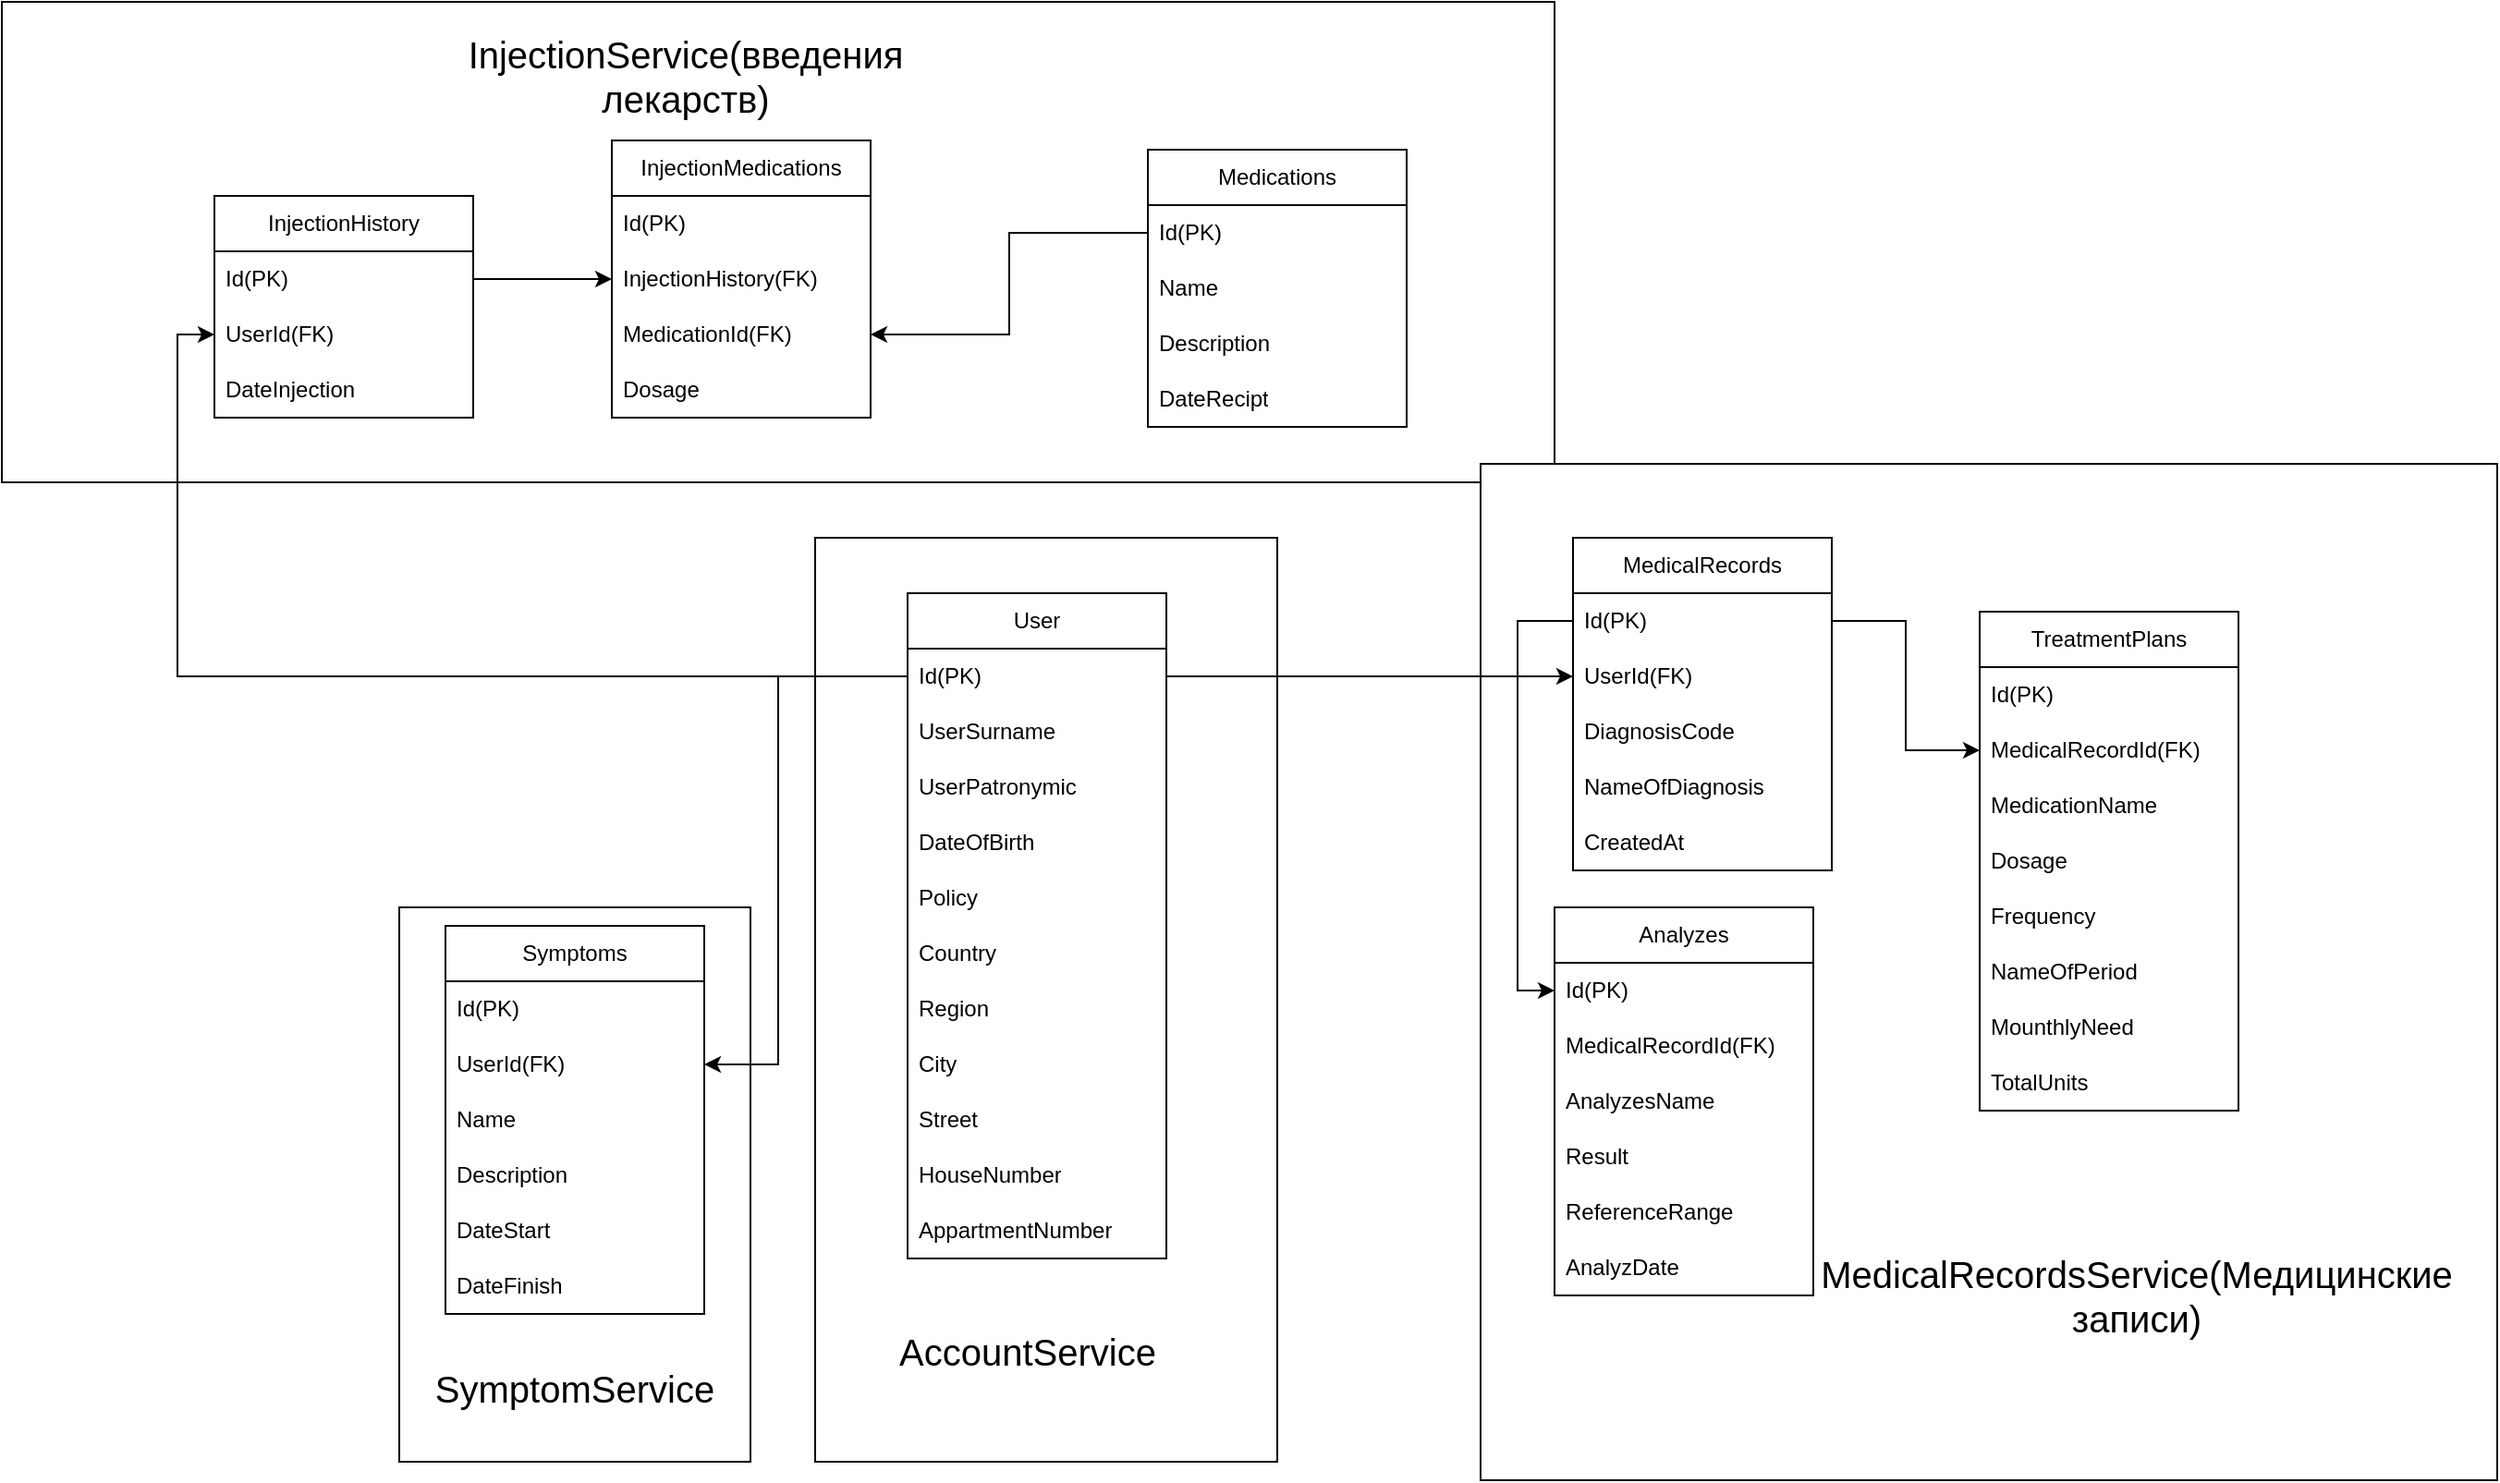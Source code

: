 <mxfile version="26.0.11">
  <diagram name="Страница — 1" id="_6PzjKcHtRGx9rnKjnfS">
    <mxGraphModel dx="2327" dy="1965" grid="1" gridSize="10" guides="1" tooltips="1" connect="1" arrows="1" fold="1" page="1" pageScale="1" pageWidth="827" pageHeight="1169" math="0" shadow="0">
      <root>
        <mxCell id="0" />
        <mxCell id="1" parent="0" />
        <mxCell id="CgWgzxOXgjbQszZzEwB1-34" value="" style="rounded=0;whiteSpace=wrap;html=1;" vertex="1" parent="1">
          <mxGeometry x="-370" y="-250" width="840" height="260" as="geometry" />
        </mxCell>
        <mxCell id="CgWgzxOXgjbQszZzEwB1-30" value="" style="rounded=0;whiteSpace=wrap;html=1;" vertex="1" parent="1">
          <mxGeometry x="-155" y="240" width="190" height="300" as="geometry" />
        </mxCell>
        <mxCell id="CgWgzxOXgjbQszZzEwB1-26" value="" style="rounded=0;whiteSpace=wrap;html=1;" vertex="1" parent="1">
          <mxGeometry x="70" y="40" width="250" height="500" as="geometry" />
        </mxCell>
        <mxCell id="CgWgzxOXgjbQszZzEwB1-23" value="" style="whiteSpace=wrap;html=1;aspect=fixed;" vertex="1" parent="1">
          <mxGeometry x="430" width="550" height="550" as="geometry" />
        </mxCell>
        <mxCell id="DqskVMBFSgyjEMw77hUs-1" value="User" style="swimlane;fontStyle=0;childLayout=stackLayout;horizontal=1;startSize=30;horizontalStack=0;resizeParent=1;resizeParentMax=0;resizeLast=0;collapsible=1;marginBottom=0;whiteSpace=wrap;html=1;" parent="1" vertex="1">
          <mxGeometry x="120" y="70" width="140" height="360" as="geometry" />
        </mxCell>
        <mxCell id="DqskVMBFSgyjEMw77hUs-2" value="Id(PK)" style="text;strokeColor=none;fillColor=none;align=left;verticalAlign=middle;spacingLeft=4;spacingRight=4;overflow=hidden;points=[[0,0.5],[1,0.5]];portConstraint=eastwest;rotatable=0;whiteSpace=wrap;html=1;" parent="DqskVMBFSgyjEMw77hUs-1" vertex="1">
          <mxGeometry y="30" width="140" height="30" as="geometry" />
        </mxCell>
        <mxCell id="DqskVMBFSgyjEMw77hUs-11" value="UserSurname" style="text;strokeColor=none;fillColor=none;align=left;verticalAlign=middle;spacingLeft=4;spacingRight=4;overflow=hidden;points=[[0,0.5],[1,0.5]];portConstraint=eastwest;rotatable=0;whiteSpace=wrap;html=1;" parent="DqskVMBFSgyjEMw77hUs-1" vertex="1">
          <mxGeometry y="60" width="140" height="30" as="geometry" />
        </mxCell>
        <mxCell id="DqskVMBFSgyjEMw77hUs-8" value="UserPatronymic" style="text;strokeColor=none;fillColor=none;align=left;verticalAlign=middle;spacingLeft=4;spacingRight=4;overflow=hidden;points=[[0,0.5],[1,0.5]];portConstraint=eastwest;rotatable=0;whiteSpace=wrap;html=1;" parent="DqskVMBFSgyjEMw77hUs-1" vertex="1">
          <mxGeometry y="90" width="140" height="30" as="geometry" />
        </mxCell>
        <mxCell id="DqskVMBFSgyjEMw77hUs-6" value="DateOfBirth" style="text;strokeColor=none;fillColor=none;align=left;verticalAlign=middle;spacingLeft=4;spacingRight=4;overflow=hidden;points=[[0,0.5],[1,0.5]];portConstraint=eastwest;rotatable=0;whiteSpace=wrap;html=1;" parent="DqskVMBFSgyjEMw77hUs-1" vertex="1">
          <mxGeometry y="120" width="140" height="30" as="geometry" />
        </mxCell>
        <mxCell id="DqskVMBFSgyjEMw77hUs-9" value="Policy" style="text;strokeColor=none;fillColor=none;align=left;verticalAlign=middle;spacingLeft=4;spacingRight=4;overflow=hidden;points=[[0,0.5],[1,0.5]];portConstraint=eastwest;rotatable=0;whiteSpace=wrap;html=1;" parent="DqskVMBFSgyjEMw77hUs-1" vertex="1">
          <mxGeometry y="150" width="140" height="30" as="geometry" />
        </mxCell>
        <mxCell id="DqskVMBFSgyjEMw77hUs-10" value="Country" style="text;strokeColor=none;fillColor=none;align=left;verticalAlign=middle;spacingLeft=4;spacingRight=4;overflow=hidden;points=[[0,0.5],[1,0.5]];portConstraint=eastwest;rotatable=0;whiteSpace=wrap;html=1;" parent="DqskVMBFSgyjEMw77hUs-1" vertex="1">
          <mxGeometry y="180" width="140" height="30" as="geometry" />
        </mxCell>
        <mxCell id="DqskVMBFSgyjEMw77hUs-7" value="Region" style="text;strokeColor=none;fillColor=none;align=left;verticalAlign=middle;spacingLeft=4;spacingRight=4;overflow=hidden;points=[[0,0.5],[1,0.5]];portConstraint=eastwest;rotatable=0;whiteSpace=wrap;html=1;" parent="DqskVMBFSgyjEMw77hUs-1" vertex="1">
          <mxGeometry y="210" width="140" height="30" as="geometry" />
        </mxCell>
        <mxCell id="DqskVMBFSgyjEMw77hUs-5" value="City" style="text;strokeColor=none;fillColor=none;align=left;verticalAlign=middle;spacingLeft=4;spacingRight=4;overflow=hidden;points=[[0,0.5],[1,0.5]];portConstraint=eastwest;rotatable=0;whiteSpace=wrap;html=1;" parent="DqskVMBFSgyjEMw77hUs-1" vertex="1">
          <mxGeometry y="240" width="140" height="30" as="geometry" />
        </mxCell>
        <mxCell id="DqskVMBFSgyjEMw77hUs-12" value="Street" style="text;strokeColor=none;fillColor=none;align=left;verticalAlign=middle;spacingLeft=4;spacingRight=4;overflow=hidden;points=[[0,0.5],[1,0.5]];portConstraint=eastwest;rotatable=0;whiteSpace=wrap;html=1;" parent="DqskVMBFSgyjEMw77hUs-1" vertex="1">
          <mxGeometry y="270" width="140" height="30" as="geometry" />
        </mxCell>
        <mxCell id="DqskVMBFSgyjEMw77hUs-16" value="HouseNumber" style="text;strokeColor=none;fillColor=none;align=left;verticalAlign=middle;spacingLeft=4;spacingRight=4;overflow=hidden;points=[[0,0.5],[1,0.5]];portConstraint=eastwest;rotatable=0;whiteSpace=wrap;html=1;" parent="DqskVMBFSgyjEMw77hUs-1" vertex="1">
          <mxGeometry y="300" width="140" height="30" as="geometry" />
        </mxCell>
        <mxCell id="DqskVMBFSgyjEMw77hUs-15" value="AppartmentNumber" style="text;strokeColor=none;fillColor=none;align=left;verticalAlign=middle;spacingLeft=4;spacingRight=4;overflow=hidden;points=[[0,0.5],[1,0.5]];portConstraint=eastwest;rotatable=0;whiteSpace=wrap;html=1;" parent="DqskVMBFSgyjEMw77hUs-1" vertex="1">
          <mxGeometry y="330" width="140" height="30" as="geometry" />
        </mxCell>
        <mxCell id="DqskVMBFSgyjEMw77hUs-19" value="MedicalRecords" style="swimlane;fontStyle=0;childLayout=stackLayout;horizontal=1;startSize=30;horizontalStack=0;resizeParent=1;resizeParentMax=0;resizeLast=0;collapsible=1;marginBottom=0;whiteSpace=wrap;html=1;" parent="1" vertex="1">
          <mxGeometry x="480" y="40" width="140" height="180" as="geometry" />
        </mxCell>
        <mxCell id="DqskVMBFSgyjEMw77hUs-20" value="Id(PK)" style="text;strokeColor=none;fillColor=none;align=left;verticalAlign=middle;spacingLeft=4;spacingRight=4;overflow=hidden;points=[[0,0.5],[1,0.5]];portConstraint=eastwest;rotatable=0;whiteSpace=wrap;html=1;" parent="DqskVMBFSgyjEMw77hUs-19" vertex="1">
          <mxGeometry y="30" width="140" height="30" as="geometry" />
        </mxCell>
        <mxCell id="DqskVMBFSgyjEMw77hUs-21" value="UserId(FK)" style="text;strokeColor=none;fillColor=none;align=left;verticalAlign=middle;spacingLeft=4;spacingRight=4;overflow=hidden;points=[[0,0.5],[1,0.5]];portConstraint=eastwest;rotatable=0;whiteSpace=wrap;html=1;" parent="DqskVMBFSgyjEMw77hUs-19" vertex="1">
          <mxGeometry y="60" width="140" height="30" as="geometry" />
        </mxCell>
        <mxCell id="DqskVMBFSgyjEMw77hUs-17" value="DiagnosisCode" style="text;strokeColor=none;fillColor=none;align=left;verticalAlign=middle;spacingLeft=4;spacingRight=4;overflow=hidden;points=[[0,0.5],[1,0.5]];portConstraint=eastwest;rotatable=0;whiteSpace=wrap;html=1;" parent="DqskVMBFSgyjEMw77hUs-19" vertex="1">
          <mxGeometry y="90" width="140" height="30" as="geometry" />
        </mxCell>
        <mxCell id="DqskVMBFSgyjEMw77hUs-13" value="NameOfDiagnosis" style="text;strokeColor=none;fillColor=none;align=left;verticalAlign=middle;spacingLeft=4;spacingRight=4;overflow=hidden;points=[[0,0.5],[1,0.5]];portConstraint=eastwest;rotatable=0;whiteSpace=wrap;html=1;" parent="DqskVMBFSgyjEMw77hUs-19" vertex="1">
          <mxGeometry y="120" width="140" height="30" as="geometry" />
        </mxCell>
        <mxCell id="DqskVMBFSgyjEMw77hUs-29" value="CreatedAt" style="text;strokeColor=none;fillColor=none;align=left;verticalAlign=middle;spacingLeft=4;spacingRight=4;overflow=hidden;points=[[0,0.5],[1,0.5]];portConstraint=eastwest;rotatable=0;whiteSpace=wrap;html=1;" parent="DqskVMBFSgyjEMw77hUs-19" vertex="1">
          <mxGeometry y="150" width="140" height="30" as="geometry" />
        </mxCell>
        <mxCell id="DqskVMBFSgyjEMw77hUs-31" style="edgeStyle=orthogonalEdgeStyle;rounded=0;orthogonalLoop=1;jettySize=auto;html=1;entryX=0;entryY=0.5;entryDx=0;entryDy=0;" parent="1" source="DqskVMBFSgyjEMw77hUs-2" target="DqskVMBFSgyjEMw77hUs-21" edge="1">
          <mxGeometry relative="1" as="geometry" />
        </mxCell>
        <mxCell id="DqskVMBFSgyjEMw77hUs-32" value="TreatmentPlans" style="swimlane;fontStyle=0;childLayout=stackLayout;horizontal=1;startSize=30;horizontalStack=0;resizeParent=1;resizeParentMax=0;resizeLast=0;collapsible=1;marginBottom=0;whiteSpace=wrap;html=1;" parent="1" vertex="1">
          <mxGeometry x="700" y="80" width="140" height="270" as="geometry" />
        </mxCell>
        <mxCell id="DqskVMBFSgyjEMw77hUs-33" value="Id(PK)" style="text;strokeColor=none;fillColor=none;align=left;verticalAlign=middle;spacingLeft=4;spacingRight=4;overflow=hidden;points=[[0,0.5],[1,0.5]];portConstraint=eastwest;rotatable=0;whiteSpace=wrap;html=1;" parent="DqskVMBFSgyjEMw77hUs-32" vertex="1">
          <mxGeometry y="30" width="140" height="30" as="geometry" />
        </mxCell>
        <mxCell id="DqskVMBFSgyjEMw77hUs-34" value="MedicalRecordId(FK)" style="text;strokeColor=none;fillColor=none;align=left;verticalAlign=middle;spacingLeft=4;spacingRight=4;overflow=hidden;points=[[0,0.5],[1,0.5]];portConstraint=eastwest;rotatable=0;whiteSpace=wrap;html=1;" parent="DqskVMBFSgyjEMw77hUs-32" vertex="1">
          <mxGeometry y="60" width="140" height="30" as="geometry" />
        </mxCell>
        <mxCell id="DqskVMBFSgyjEMw77hUs-35" value="MedicationName" style="text;strokeColor=none;fillColor=none;align=left;verticalAlign=middle;spacingLeft=4;spacingRight=4;overflow=hidden;points=[[0,0.5],[1,0.5]];portConstraint=eastwest;rotatable=0;whiteSpace=wrap;html=1;" parent="DqskVMBFSgyjEMw77hUs-32" vertex="1">
          <mxGeometry y="90" width="140" height="30" as="geometry" />
        </mxCell>
        <mxCell id="DqskVMBFSgyjEMw77hUs-36" value="Dosage" style="text;strokeColor=none;fillColor=none;align=left;verticalAlign=middle;spacingLeft=4;spacingRight=4;overflow=hidden;points=[[0,0.5],[1,0.5]];portConstraint=eastwest;rotatable=0;whiteSpace=wrap;html=1;" parent="DqskVMBFSgyjEMw77hUs-32" vertex="1">
          <mxGeometry y="120" width="140" height="30" as="geometry" />
        </mxCell>
        <mxCell id="DqskVMBFSgyjEMw77hUs-37" value="Frequency" style="text;strokeColor=none;fillColor=none;align=left;verticalAlign=middle;spacingLeft=4;spacingRight=4;overflow=hidden;points=[[0,0.5],[1,0.5]];portConstraint=eastwest;rotatable=0;whiteSpace=wrap;html=1;" parent="DqskVMBFSgyjEMw77hUs-32" vertex="1">
          <mxGeometry y="150" width="140" height="30" as="geometry" />
        </mxCell>
        <mxCell id="DqskVMBFSgyjEMw77hUs-38" value="NameOfPeriod" style="text;strokeColor=none;fillColor=none;align=left;verticalAlign=middle;spacingLeft=4;spacingRight=4;overflow=hidden;points=[[0,0.5],[1,0.5]];portConstraint=eastwest;rotatable=0;whiteSpace=wrap;html=1;" parent="DqskVMBFSgyjEMw77hUs-32" vertex="1">
          <mxGeometry y="180" width="140" height="30" as="geometry" />
        </mxCell>
        <mxCell id="DqskVMBFSgyjEMw77hUs-39" value="MounthlyNeed" style="text;strokeColor=none;fillColor=none;align=left;verticalAlign=middle;spacingLeft=4;spacingRight=4;overflow=hidden;points=[[0,0.5],[1,0.5]];portConstraint=eastwest;rotatable=0;whiteSpace=wrap;html=1;" parent="DqskVMBFSgyjEMw77hUs-32" vertex="1">
          <mxGeometry y="210" width="140" height="30" as="geometry" />
        </mxCell>
        <mxCell id="DqskVMBFSgyjEMw77hUs-40" value="TotalUnits" style="text;strokeColor=none;fillColor=none;align=left;verticalAlign=middle;spacingLeft=4;spacingRight=4;overflow=hidden;points=[[0,0.5],[1,0.5]];portConstraint=eastwest;rotatable=0;whiteSpace=wrap;html=1;" parent="DqskVMBFSgyjEMw77hUs-32" vertex="1">
          <mxGeometry y="240" width="140" height="30" as="geometry" />
        </mxCell>
        <mxCell id="DqskVMBFSgyjEMw77hUs-41" style="edgeStyle=orthogonalEdgeStyle;rounded=0;orthogonalLoop=1;jettySize=auto;html=1;entryX=0;entryY=0.5;entryDx=0;entryDy=0;" parent="1" source="DqskVMBFSgyjEMw77hUs-20" target="DqskVMBFSgyjEMw77hUs-34" edge="1">
          <mxGeometry relative="1" as="geometry" />
        </mxCell>
        <mxCell id="DqskVMBFSgyjEMw77hUs-42" value="Analyzes" style="swimlane;fontStyle=0;childLayout=stackLayout;horizontal=1;startSize=30;horizontalStack=0;resizeParent=1;resizeParentMax=0;resizeLast=0;collapsible=1;marginBottom=0;whiteSpace=wrap;html=1;" parent="1" vertex="1">
          <mxGeometry x="470" y="240" width="140" height="210" as="geometry" />
        </mxCell>
        <mxCell id="DqskVMBFSgyjEMw77hUs-43" value="Id(PK)" style="text;strokeColor=none;fillColor=none;align=left;verticalAlign=middle;spacingLeft=4;spacingRight=4;overflow=hidden;points=[[0,0.5],[1,0.5]];portConstraint=eastwest;rotatable=0;whiteSpace=wrap;html=1;" parent="DqskVMBFSgyjEMw77hUs-42" vertex="1">
          <mxGeometry y="30" width="140" height="30" as="geometry" />
        </mxCell>
        <mxCell id="DqskVMBFSgyjEMw77hUs-44" value="MedicalRecordId(FK)" style="text;strokeColor=none;fillColor=none;align=left;verticalAlign=middle;spacingLeft=4;spacingRight=4;overflow=hidden;points=[[0,0.5],[1,0.5]];portConstraint=eastwest;rotatable=0;whiteSpace=wrap;html=1;" parent="DqskVMBFSgyjEMw77hUs-42" vertex="1">
          <mxGeometry y="60" width="140" height="30" as="geometry" />
        </mxCell>
        <mxCell id="DqskVMBFSgyjEMw77hUs-45" value="AnalyzesName" style="text;strokeColor=none;fillColor=none;align=left;verticalAlign=middle;spacingLeft=4;spacingRight=4;overflow=hidden;points=[[0,0.5],[1,0.5]];portConstraint=eastwest;rotatable=0;whiteSpace=wrap;html=1;" parent="DqskVMBFSgyjEMw77hUs-42" vertex="1">
          <mxGeometry y="90" width="140" height="30" as="geometry" />
        </mxCell>
        <mxCell id="DqskVMBFSgyjEMw77hUs-46" value="Result" style="text;strokeColor=none;fillColor=none;align=left;verticalAlign=middle;spacingLeft=4;spacingRight=4;overflow=hidden;points=[[0,0.5],[1,0.5]];portConstraint=eastwest;rotatable=0;whiteSpace=wrap;html=1;" parent="DqskVMBFSgyjEMw77hUs-42" vertex="1">
          <mxGeometry y="120" width="140" height="30" as="geometry" />
        </mxCell>
        <mxCell id="DqskVMBFSgyjEMw77hUs-48" value="ReferenceRange" style="text;strokeColor=none;fillColor=none;align=left;verticalAlign=middle;spacingLeft=4;spacingRight=4;overflow=hidden;points=[[0,0.5],[1,0.5]];portConstraint=eastwest;rotatable=0;whiteSpace=wrap;html=1;" parent="DqskVMBFSgyjEMw77hUs-42" vertex="1">
          <mxGeometry y="150" width="140" height="30" as="geometry" />
        </mxCell>
        <mxCell id="DqskVMBFSgyjEMw77hUs-49" value="AnalyzDate" style="text;strokeColor=none;fillColor=none;align=left;verticalAlign=middle;spacingLeft=4;spacingRight=4;overflow=hidden;points=[[0,0.5],[1,0.5]];portConstraint=eastwest;rotatable=0;whiteSpace=wrap;html=1;" parent="DqskVMBFSgyjEMw77hUs-42" vertex="1">
          <mxGeometry y="180" width="140" height="30" as="geometry" />
        </mxCell>
        <mxCell id="DqskVMBFSgyjEMw77hUs-50" style="edgeStyle=orthogonalEdgeStyle;rounded=0;orthogonalLoop=1;jettySize=auto;html=1;entryX=0;entryY=0.5;entryDx=0;entryDy=0;" parent="1" source="DqskVMBFSgyjEMw77hUs-20" target="DqskVMBFSgyjEMw77hUs-43" edge="1">
          <mxGeometry relative="1" as="geometry" />
        </mxCell>
        <mxCell id="DqskVMBFSgyjEMw77hUs-51" value="InjectionHistory" style="swimlane;fontStyle=0;childLayout=stackLayout;horizontal=1;startSize=30;horizontalStack=0;resizeParent=1;resizeParentMax=0;resizeLast=0;collapsible=1;marginBottom=0;whiteSpace=wrap;html=1;" parent="1" vertex="1">
          <mxGeometry x="-255" y="-145" width="140" height="120" as="geometry" />
        </mxCell>
        <mxCell id="DqskVMBFSgyjEMw77hUs-52" value="Id(PK)" style="text;strokeColor=none;fillColor=none;align=left;verticalAlign=middle;spacingLeft=4;spacingRight=4;overflow=hidden;points=[[0,0.5],[1,0.5]];portConstraint=eastwest;rotatable=0;whiteSpace=wrap;html=1;" parent="DqskVMBFSgyjEMw77hUs-51" vertex="1">
          <mxGeometry y="30" width="140" height="30" as="geometry" />
        </mxCell>
        <mxCell id="DqskVMBFSgyjEMw77hUs-53" value="UserId(FK)" style="text;strokeColor=none;fillColor=none;align=left;verticalAlign=middle;spacingLeft=4;spacingRight=4;overflow=hidden;points=[[0,0.5],[1,0.5]];portConstraint=eastwest;rotatable=0;whiteSpace=wrap;html=1;" parent="DqskVMBFSgyjEMw77hUs-51" vertex="1">
          <mxGeometry y="60" width="140" height="30" as="geometry" />
        </mxCell>
        <mxCell id="DqskVMBFSgyjEMw77hUs-56" value="DateInjection" style="text;strokeColor=none;fillColor=none;align=left;verticalAlign=middle;spacingLeft=4;spacingRight=4;overflow=hidden;points=[[0,0.5],[1,0.5]];portConstraint=eastwest;rotatable=0;whiteSpace=wrap;html=1;" parent="DqskVMBFSgyjEMw77hUs-51" vertex="1">
          <mxGeometry y="90" width="140" height="30" as="geometry" />
        </mxCell>
        <mxCell id="DqskVMBFSgyjEMw77hUs-58" style="edgeStyle=orthogonalEdgeStyle;rounded=0;orthogonalLoop=1;jettySize=auto;html=1;entryX=0;entryY=0.5;entryDx=0;entryDy=0;" parent="1" source="DqskVMBFSgyjEMw77hUs-2" target="DqskVMBFSgyjEMw77hUs-53" edge="1">
          <mxGeometry relative="1" as="geometry" />
        </mxCell>
        <mxCell id="CgWgzxOXgjbQszZzEwB1-1" value="Symptoms" style="swimlane;fontStyle=0;childLayout=stackLayout;horizontal=1;startSize=30;horizontalStack=0;resizeParent=1;resizeParentMax=0;resizeLast=0;collapsible=1;marginBottom=0;whiteSpace=wrap;html=1;" vertex="1" parent="1">
          <mxGeometry x="-130" y="250" width="140" height="210" as="geometry" />
        </mxCell>
        <mxCell id="CgWgzxOXgjbQszZzEwB1-2" value="Id(PK)" style="text;strokeColor=none;fillColor=none;align=left;verticalAlign=middle;spacingLeft=4;spacingRight=4;overflow=hidden;points=[[0,0.5],[1,0.5]];portConstraint=eastwest;rotatable=0;whiteSpace=wrap;html=1;" vertex="1" parent="CgWgzxOXgjbQszZzEwB1-1">
          <mxGeometry y="30" width="140" height="30" as="geometry" />
        </mxCell>
        <mxCell id="CgWgzxOXgjbQszZzEwB1-8" value="UserId(FK)" style="text;strokeColor=none;fillColor=none;align=left;verticalAlign=middle;spacingLeft=4;spacingRight=4;overflow=hidden;points=[[0,0.5],[1,0.5]];portConstraint=eastwest;rotatable=0;whiteSpace=wrap;html=1;" vertex="1" parent="CgWgzxOXgjbQszZzEwB1-1">
          <mxGeometry y="60" width="140" height="30" as="geometry" />
        </mxCell>
        <mxCell id="CgWgzxOXgjbQszZzEwB1-3" value="Name" style="text;strokeColor=none;fillColor=none;align=left;verticalAlign=middle;spacingLeft=4;spacingRight=4;overflow=hidden;points=[[0,0.5],[1,0.5]];portConstraint=eastwest;rotatable=0;whiteSpace=wrap;html=1;" vertex="1" parent="CgWgzxOXgjbQszZzEwB1-1">
          <mxGeometry y="90" width="140" height="30" as="geometry" />
        </mxCell>
        <mxCell id="CgWgzxOXgjbQszZzEwB1-4" value="Description" style="text;strokeColor=none;fillColor=none;align=left;verticalAlign=middle;spacingLeft=4;spacingRight=4;overflow=hidden;points=[[0,0.5],[1,0.5]];portConstraint=eastwest;rotatable=0;whiteSpace=wrap;html=1;" vertex="1" parent="CgWgzxOXgjbQszZzEwB1-1">
          <mxGeometry y="120" width="140" height="30" as="geometry" />
        </mxCell>
        <mxCell id="CgWgzxOXgjbQszZzEwB1-5" value="DateStart" style="text;strokeColor=none;fillColor=none;align=left;verticalAlign=middle;spacingLeft=4;spacingRight=4;overflow=hidden;points=[[0,0.5],[1,0.5]];portConstraint=eastwest;rotatable=0;whiteSpace=wrap;html=1;" vertex="1" parent="CgWgzxOXgjbQszZzEwB1-1">
          <mxGeometry y="150" width="140" height="30" as="geometry" />
        </mxCell>
        <mxCell id="CgWgzxOXgjbQszZzEwB1-6" value="DateFinish" style="text;strokeColor=none;fillColor=none;align=left;verticalAlign=middle;spacingLeft=4;spacingRight=4;overflow=hidden;points=[[0,0.5],[1,0.5]];portConstraint=eastwest;rotatable=0;whiteSpace=wrap;html=1;" vertex="1" parent="CgWgzxOXgjbQszZzEwB1-1">
          <mxGeometry y="180" width="140" height="30" as="geometry" />
        </mxCell>
        <mxCell id="CgWgzxOXgjbQszZzEwB1-7" style="edgeStyle=orthogonalEdgeStyle;rounded=0;orthogonalLoop=1;jettySize=auto;html=1;entryX=1;entryY=0.5;entryDx=0;entryDy=0;" edge="1" parent="1" source="DqskVMBFSgyjEMw77hUs-2" target="CgWgzxOXgjbQszZzEwB1-8">
          <mxGeometry relative="1" as="geometry">
            <mxPoint x="50" y="400" as="targetPoint" />
            <Array as="points">
              <mxPoint x="50" y="115" />
              <mxPoint x="50" y="325" />
            </Array>
          </mxGeometry>
        </mxCell>
        <mxCell id="CgWgzxOXgjbQszZzEwB1-9" value="Medications" style="swimlane;fontStyle=0;childLayout=stackLayout;horizontal=1;startSize=30;horizontalStack=0;resizeParent=1;resizeParentMax=0;resizeLast=0;collapsible=1;marginBottom=0;whiteSpace=wrap;html=1;" vertex="1" parent="1">
          <mxGeometry x="250" y="-170" width="140" height="150" as="geometry" />
        </mxCell>
        <mxCell id="CgWgzxOXgjbQszZzEwB1-10" value="Id(PK)" style="text;strokeColor=none;fillColor=none;align=left;verticalAlign=middle;spacingLeft=4;spacingRight=4;overflow=hidden;points=[[0,0.5],[1,0.5]];portConstraint=eastwest;rotatable=0;whiteSpace=wrap;html=1;" vertex="1" parent="CgWgzxOXgjbQszZzEwB1-9">
          <mxGeometry y="30" width="140" height="30" as="geometry" />
        </mxCell>
        <mxCell id="CgWgzxOXgjbQszZzEwB1-11" value="Name" style="text;strokeColor=none;fillColor=none;align=left;verticalAlign=middle;spacingLeft=4;spacingRight=4;overflow=hidden;points=[[0,0.5],[1,0.5]];portConstraint=eastwest;rotatable=0;whiteSpace=wrap;html=1;" vertex="1" parent="CgWgzxOXgjbQszZzEwB1-9">
          <mxGeometry y="60" width="140" height="30" as="geometry" />
        </mxCell>
        <mxCell id="CgWgzxOXgjbQszZzEwB1-12" value="Description" style="text;strokeColor=none;fillColor=none;align=left;verticalAlign=middle;spacingLeft=4;spacingRight=4;overflow=hidden;points=[[0,0.5],[1,0.5]];portConstraint=eastwest;rotatable=0;whiteSpace=wrap;html=1;" vertex="1" parent="CgWgzxOXgjbQszZzEwB1-9">
          <mxGeometry y="90" width="140" height="30" as="geometry" />
        </mxCell>
        <mxCell id="CgWgzxOXgjbQszZzEwB1-13" value="DateRecipt" style="text;strokeColor=none;fillColor=none;align=left;verticalAlign=middle;spacingLeft=4;spacingRight=4;overflow=hidden;points=[[0,0.5],[1,0.5]];portConstraint=eastwest;rotatable=0;whiteSpace=wrap;html=1;" vertex="1" parent="CgWgzxOXgjbQszZzEwB1-9">
          <mxGeometry y="120" width="140" height="30" as="geometry" />
        </mxCell>
        <mxCell id="CgWgzxOXgjbQszZzEwB1-17" value="InjectionMedications" style="swimlane;fontStyle=0;childLayout=stackLayout;horizontal=1;startSize=30;horizontalStack=0;resizeParent=1;resizeParentMax=0;resizeLast=0;collapsible=1;marginBottom=0;whiteSpace=wrap;html=1;" vertex="1" parent="1">
          <mxGeometry x="-40" y="-175" width="140" height="150" as="geometry" />
        </mxCell>
        <mxCell id="CgWgzxOXgjbQszZzEwB1-18" value="Id(PK)" style="text;strokeColor=none;fillColor=none;align=left;verticalAlign=middle;spacingLeft=4;spacingRight=4;overflow=hidden;points=[[0,0.5],[1,0.5]];portConstraint=eastwest;rotatable=0;whiteSpace=wrap;html=1;" vertex="1" parent="CgWgzxOXgjbQszZzEwB1-17">
          <mxGeometry y="30" width="140" height="30" as="geometry" />
        </mxCell>
        <mxCell id="CgWgzxOXgjbQszZzEwB1-19" value="InjectionHistory(FK)" style="text;strokeColor=none;fillColor=none;align=left;verticalAlign=middle;spacingLeft=4;spacingRight=4;overflow=hidden;points=[[0,0.5],[1,0.5]];portConstraint=eastwest;rotatable=0;whiteSpace=wrap;html=1;" vertex="1" parent="CgWgzxOXgjbQszZzEwB1-17">
          <mxGeometry y="60" width="140" height="30" as="geometry" />
        </mxCell>
        <mxCell id="CgWgzxOXgjbQszZzEwB1-20" value="MedicationId(FK)" style="text;strokeColor=none;fillColor=none;align=left;verticalAlign=middle;spacingLeft=4;spacingRight=4;overflow=hidden;points=[[0,0.5],[1,0.5]];portConstraint=eastwest;rotatable=0;whiteSpace=wrap;html=1;" vertex="1" parent="CgWgzxOXgjbQszZzEwB1-17">
          <mxGeometry y="90" width="140" height="30" as="geometry" />
        </mxCell>
        <mxCell id="DqskVMBFSgyjEMw77hUs-55" value="Dosage" style="text;strokeColor=none;fillColor=none;align=left;verticalAlign=middle;spacingLeft=4;spacingRight=4;overflow=hidden;points=[[0,0.5],[1,0.5]];portConstraint=eastwest;rotatable=0;whiteSpace=wrap;html=1;" parent="CgWgzxOXgjbQszZzEwB1-17" vertex="1">
          <mxGeometry y="120" width="140" height="30" as="geometry" />
        </mxCell>
        <mxCell id="CgWgzxOXgjbQszZzEwB1-21" style="edgeStyle=orthogonalEdgeStyle;rounded=0;orthogonalLoop=1;jettySize=auto;html=1;entryX=1;entryY=0.5;entryDx=0;entryDy=0;" edge="1" parent="1" source="CgWgzxOXgjbQszZzEwB1-10" target="CgWgzxOXgjbQszZzEwB1-20">
          <mxGeometry relative="1" as="geometry" />
        </mxCell>
        <mxCell id="CgWgzxOXgjbQszZzEwB1-24" value="&lt;font style=&quot;font-size: 20px;&quot;&gt;MedicalRecordsService(Медицинские записи)&lt;/font&gt;" style="text;html=1;align=center;verticalAlign=middle;whiteSpace=wrap;rounded=0;" vertex="1" parent="1">
          <mxGeometry x="730" y="420" width="110" height="60" as="geometry" />
        </mxCell>
        <mxCell id="CgWgzxOXgjbQszZzEwB1-27" value="&lt;font style=&quot;font-size: 20px;&quot;&gt;AccountService&lt;/font&gt;" style="text;html=1;align=center;verticalAlign=middle;whiteSpace=wrap;rounded=0;" vertex="1" parent="1">
          <mxGeometry x="130" y="450" width="110" height="60" as="geometry" />
        </mxCell>
        <mxCell id="CgWgzxOXgjbQszZzEwB1-32" value="&lt;span style=&quot;font-size: 20px;&quot;&gt;SymptomService&lt;/span&gt;" style="text;html=1;align=center;verticalAlign=middle;whiteSpace=wrap;rounded=0;" vertex="1" parent="1">
          <mxGeometry x="-115" y="470" width="110" height="60" as="geometry" />
        </mxCell>
        <mxCell id="CgWgzxOXgjbQszZzEwB1-33" style="edgeStyle=orthogonalEdgeStyle;rounded=0;orthogonalLoop=1;jettySize=auto;html=1;entryX=0;entryY=0.5;entryDx=0;entryDy=0;" edge="1" parent="1" source="DqskVMBFSgyjEMw77hUs-52" target="CgWgzxOXgjbQszZzEwB1-19">
          <mxGeometry relative="1" as="geometry" />
        </mxCell>
        <mxCell id="CgWgzxOXgjbQszZzEwB1-35" value="&lt;font style=&quot;font-size: 20px;&quot;&gt;InjectionService(введения лекарств)&lt;/font&gt;" style="text;html=1;align=center;verticalAlign=middle;whiteSpace=wrap;rounded=0;" vertex="1" parent="1">
          <mxGeometry x="-80" y="-240" width="160" height="60" as="geometry" />
        </mxCell>
      </root>
    </mxGraphModel>
  </diagram>
</mxfile>
